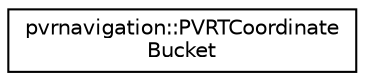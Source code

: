 digraph "Graphical Class Hierarchy"
{
  edge [fontname="Helvetica",fontsize="10",labelfontname="Helvetica",labelfontsize="10"];
  node [fontname="Helvetica",fontsize="10",shape=record];
  rankdir="LR";
  Node1 [label="pvrnavigation::PVRTCoordinate\lBucket",height=0.2,width=0.4,color="black", fillcolor="white", style="filled",URL="$structpvrnavigation_1_1_p_v_r_t_coordinate_bucket.html"];
}
